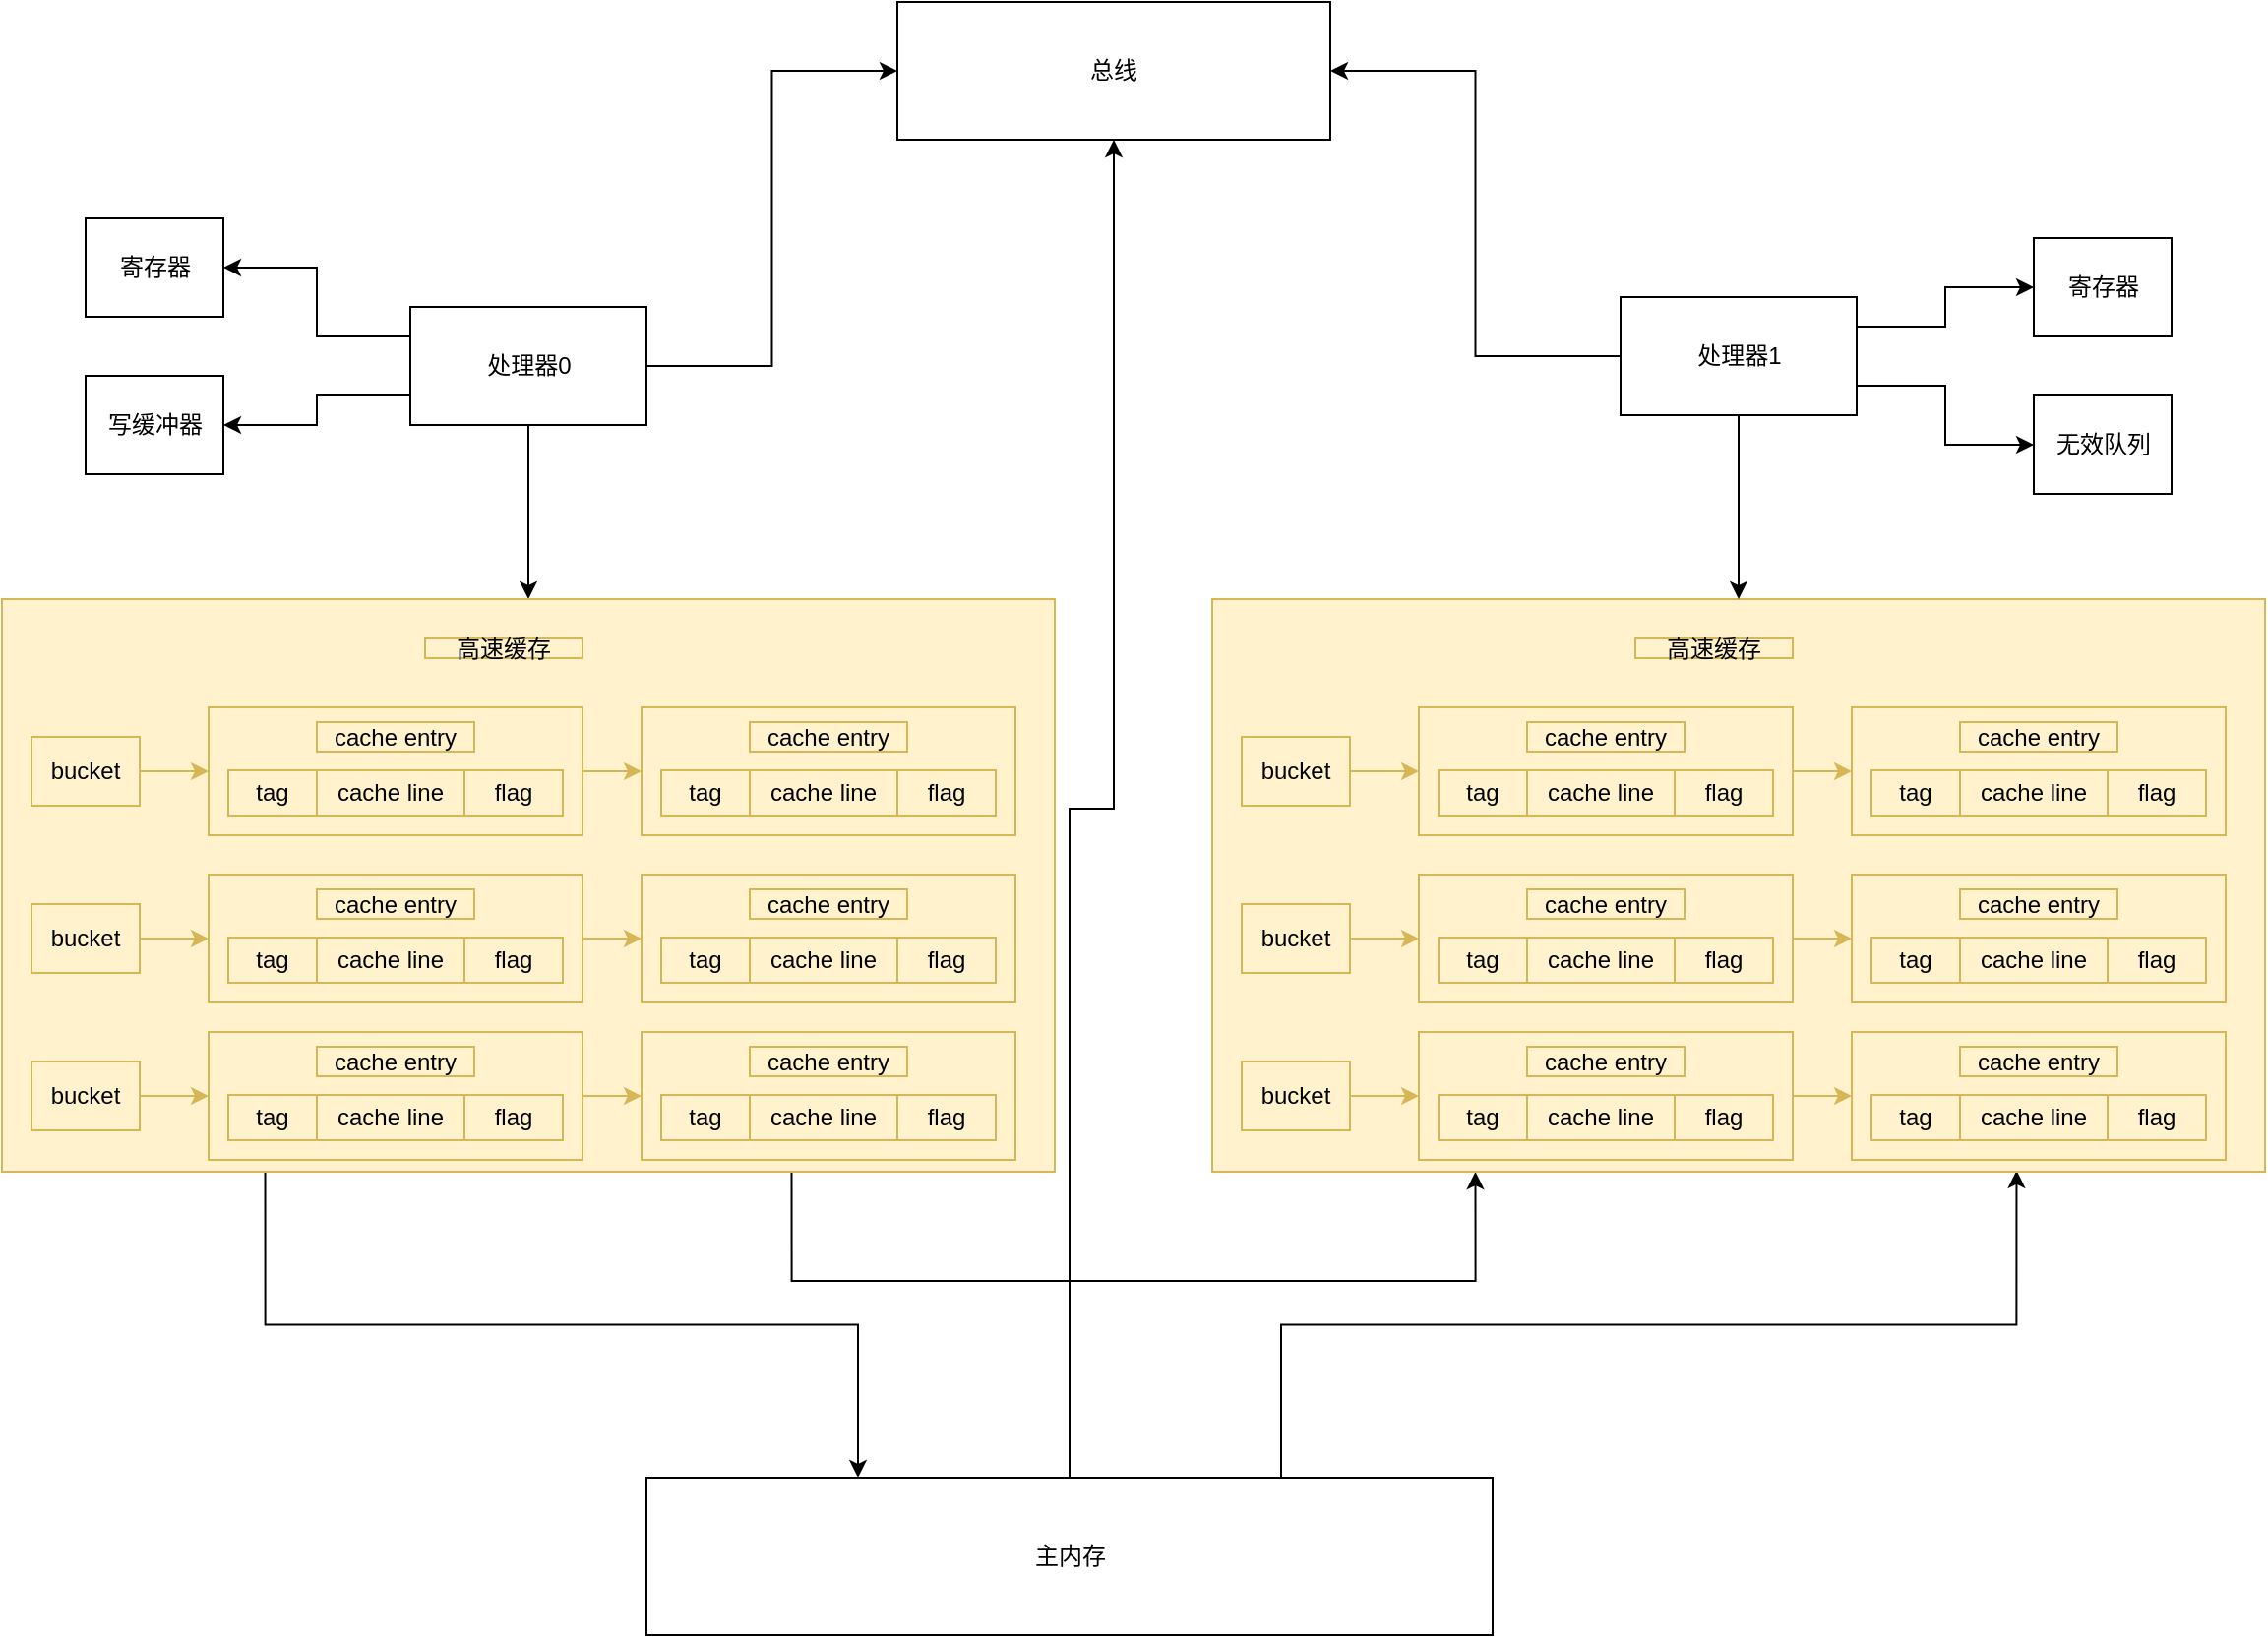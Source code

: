 <mxfile version="12.2.7" type="github" pages="1">
  <diagram id="qkKtIJuSQpfzUgsx-vMu" name="第 1 页">
    <mxGraphModel dx="1422" dy="762" grid="1" gridSize="10" guides="1" tooltips="1" connect="1" arrows="1" fold="1" page="1" pageScale="1" pageWidth="827" pageHeight="1169" math="0" shadow="0">
      <root>
        <mxCell id="0"/>
        <mxCell id="1" parent="0"/>
        <mxCell id="pzOWb0xTZfx2JlrWzjuM-118" style="edgeStyle=orthogonalEdgeStyle;rounded=0;orthogonalLoop=1;jettySize=auto;html=1;" edge="1" parent="1" source="pzOWb0xTZfx2JlrWzjuM-1" target="pzOWb0xTZfx2JlrWzjuM-2">
          <mxGeometry relative="1" as="geometry"/>
        </mxCell>
        <mxCell id="pzOWb0xTZfx2JlrWzjuM-124" style="edgeStyle=orthogonalEdgeStyle;rounded=0;orthogonalLoop=1;jettySize=auto;html=1;entryX=0;entryY=0.5;entryDx=0;entryDy=0;" edge="1" parent="1" source="pzOWb0xTZfx2JlrWzjuM-1" target="pzOWb0xTZfx2JlrWzjuM-117">
          <mxGeometry relative="1" as="geometry"/>
        </mxCell>
        <mxCell id="pzOWb0xTZfx2JlrWzjuM-126" style="edgeStyle=orthogonalEdgeStyle;rounded=0;orthogonalLoop=1;jettySize=auto;html=1;exitX=0;exitY=0.75;exitDx=0;exitDy=0;entryX=1;entryY=0.5;entryDx=0;entryDy=0;" edge="1" parent="1" source="pzOWb0xTZfx2JlrWzjuM-1" target="pzOWb0xTZfx2JlrWzjuM-4">
          <mxGeometry relative="1" as="geometry"/>
        </mxCell>
        <mxCell id="pzOWb0xTZfx2JlrWzjuM-127" style="edgeStyle=orthogonalEdgeStyle;rounded=0;orthogonalLoop=1;jettySize=auto;html=1;exitX=0;exitY=0.25;exitDx=0;exitDy=0;entryX=1;entryY=0.5;entryDx=0;entryDy=0;" edge="1" parent="1" source="pzOWb0xTZfx2JlrWzjuM-1" target="pzOWb0xTZfx2JlrWzjuM-3">
          <mxGeometry relative="1" as="geometry"/>
        </mxCell>
        <mxCell id="pzOWb0xTZfx2JlrWzjuM-1" value="处理器0" style="rounded=0;whiteSpace=wrap;html=1;" vertex="1" parent="1">
          <mxGeometry x="232.5" y="195" width="120" height="60" as="geometry"/>
        </mxCell>
        <mxCell id="pzOWb0xTZfx2JlrWzjuM-119" style="edgeStyle=orthogonalEdgeStyle;rounded=0;orthogonalLoop=1;jettySize=auto;html=1;exitX=0.25;exitY=1;exitDx=0;exitDy=0;entryX=0.25;entryY=0;entryDx=0;entryDy=0;" edge="1" parent="1" source="pzOWb0xTZfx2JlrWzjuM-2" target="pzOWb0xTZfx2JlrWzjuM-5">
          <mxGeometry relative="1" as="geometry"/>
        </mxCell>
        <mxCell id="pzOWb0xTZfx2JlrWzjuM-120" style="edgeStyle=orthogonalEdgeStyle;rounded=0;orthogonalLoop=1;jettySize=auto;html=1;exitX=0.75;exitY=1;exitDx=0;exitDy=0;entryX=0.25;entryY=1;entryDx=0;entryDy=0;" edge="1" parent="1" source="pzOWb0xTZfx2JlrWzjuM-2" target="pzOWb0xTZfx2JlrWzjuM-76">
          <mxGeometry relative="1" as="geometry">
            <Array as="points">
              <mxPoint x="426" y="690"/>
              <mxPoint x="774" y="690"/>
            </Array>
          </mxGeometry>
        </mxCell>
        <mxCell id="pzOWb0xTZfx2JlrWzjuM-2" value="" style="rounded=0;whiteSpace=wrap;html=1;fillColor=#fff2cc;strokeColor=#d6b656;" vertex="1" parent="1">
          <mxGeometry x="25" y="343.5" width="535" height="291" as="geometry"/>
        </mxCell>
        <mxCell id="pzOWb0xTZfx2JlrWzjuM-3" value="寄存器" style="rounded=0;whiteSpace=wrap;html=1;" vertex="1" parent="1">
          <mxGeometry x="67.5" y="150" width="70" height="50" as="geometry"/>
        </mxCell>
        <mxCell id="pzOWb0xTZfx2JlrWzjuM-4" value="写缓冲器" style="rounded=0;whiteSpace=wrap;html=1;" vertex="1" parent="1">
          <mxGeometry x="67.5" y="230" width="70" height="50" as="geometry"/>
        </mxCell>
        <mxCell id="pzOWb0xTZfx2JlrWzjuM-121" style="edgeStyle=orthogonalEdgeStyle;rounded=0;orthogonalLoop=1;jettySize=auto;html=1;exitX=0.75;exitY=0;exitDx=0;exitDy=0;entryX=0.764;entryY=0.998;entryDx=0;entryDy=0;entryPerimeter=0;" edge="1" parent="1" source="pzOWb0xTZfx2JlrWzjuM-5" target="pzOWb0xTZfx2JlrWzjuM-76">
          <mxGeometry relative="1" as="geometry"/>
        </mxCell>
        <mxCell id="pzOWb0xTZfx2JlrWzjuM-132" style="edgeStyle=orthogonalEdgeStyle;rounded=0;orthogonalLoop=1;jettySize=auto;html=1;entryX=0.5;entryY=1;entryDx=0;entryDy=0;" edge="1" parent="1" source="pzOWb0xTZfx2JlrWzjuM-5" target="pzOWb0xTZfx2JlrWzjuM-117">
          <mxGeometry relative="1" as="geometry"/>
        </mxCell>
        <mxCell id="pzOWb0xTZfx2JlrWzjuM-5" value="主内存" style="rounded=0;whiteSpace=wrap;html=1;" vertex="1" parent="1">
          <mxGeometry x="352.5" y="790" width="430" height="80" as="geometry"/>
        </mxCell>
        <mxCell id="pzOWb0xTZfx2JlrWzjuM-6" value="高速缓存" style="text;html=1;strokeColor=#d6b656;fillColor=#fff2cc;align=center;verticalAlign=middle;whiteSpace=wrap;rounded=0;" vertex="1" parent="1">
          <mxGeometry x="240" y="363.5" width="80" height="10" as="geometry"/>
        </mxCell>
        <mxCell id="pzOWb0xTZfx2JlrWzjuM-31" style="edgeStyle=orthogonalEdgeStyle;rounded=0;orthogonalLoop=1;jettySize=auto;html=1;entryX=0;entryY=0.5;entryDx=0;entryDy=0;fillColor=#fff2cc;strokeColor=#d6b656;" edge="1" parent="1" source="pzOWb0xTZfx2JlrWzjuM-7" target="pzOWb0xTZfx2JlrWzjuM-10">
          <mxGeometry relative="1" as="geometry"/>
        </mxCell>
        <mxCell id="pzOWb0xTZfx2JlrWzjuM-7" value="bucket" style="rounded=0;whiteSpace=wrap;html=1;fillColor=#fff2cc;strokeColor=#d6b656;" vertex="1" parent="1">
          <mxGeometry x="40" y="413.5" width="55" height="35" as="geometry"/>
        </mxCell>
        <mxCell id="pzOWb0xTZfx2JlrWzjuM-32" style="edgeStyle=orthogonalEdgeStyle;rounded=0;orthogonalLoop=1;jettySize=auto;html=1;exitX=1;exitY=0.5;exitDx=0;exitDy=0;entryX=0;entryY=0.5;entryDx=0;entryDy=0;fillColor=#fff2cc;strokeColor=#d6b656;" edge="1" parent="1" source="pzOWb0xTZfx2JlrWzjuM-10" target="pzOWb0xTZfx2JlrWzjuM-25">
          <mxGeometry relative="1" as="geometry"/>
        </mxCell>
        <mxCell id="pzOWb0xTZfx2JlrWzjuM-10" value="" style="rounded=0;whiteSpace=wrap;html=1;fillColor=#fff2cc;strokeColor=#d6b656;" vertex="1" parent="1">
          <mxGeometry x="130" y="398.5" width="190" height="65" as="geometry"/>
        </mxCell>
        <mxCell id="pzOWb0xTZfx2JlrWzjuM-11" value="cache entry" style="text;html=1;strokeColor=#d6b656;fillColor=#fff2cc;align=center;verticalAlign=middle;whiteSpace=wrap;rounded=0;" vertex="1" parent="1">
          <mxGeometry x="185" y="406" width="80" height="15" as="geometry"/>
        </mxCell>
        <mxCell id="pzOWb0xTZfx2JlrWzjuM-16" value="tag" style="rounded=0;whiteSpace=wrap;html=1;fillColor=#fff2cc;strokeColor=#d6b656;" vertex="1" parent="1">
          <mxGeometry x="140" y="430.5" width="45" height="23" as="geometry"/>
        </mxCell>
        <mxCell id="pzOWb0xTZfx2JlrWzjuM-18" value="cache line" style="rounded=0;whiteSpace=wrap;html=1;fillColor=#fff2cc;strokeColor=#d6b656;" vertex="1" parent="1">
          <mxGeometry x="185" y="430.5" width="75" height="23" as="geometry"/>
        </mxCell>
        <mxCell id="pzOWb0xTZfx2JlrWzjuM-19" value="flag" style="rounded=0;whiteSpace=wrap;html=1;fillColor=#fff2cc;strokeColor=#d6b656;" vertex="1" parent="1">
          <mxGeometry x="260" y="430.5" width="50" height="23" as="geometry"/>
        </mxCell>
        <mxCell id="pzOWb0xTZfx2JlrWzjuM-25" value="" style="rounded=0;whiteSpace=wrap;html=1;fillColor=#fff2cc;strokeColor=#d6b656;" vertex="1" parent="1">
          <mxGeometry x="350" y="398.5" width="190" height="65" as="geometry"/>
        </mxCell>
        <mxCell id="pzOWb0xTZfx2JlrWzjuM-26" value="cache entry" style="text;html=1;strokeColor=#d6b656;fillColor=#fff2cc;align=center;verticalAlign=middle;whiteSpace=wrap;rounded=0;" vertex="1" parent="1">
          <mxGeometry x="405" y="406" width="80" height="15" as="geometry"/>
        </mxCell>
        <mxCell id="pzOWb0xTZfx2JlrWzjuM-27" value="tag" style="rounded=0;whiteSpace=wrap;html=1;fillColor=#fff2cc;strokeColor=#d6b656;" vertex="1" parent="1">
          <mxGeometry x="360" y="430.5" width="45" height="23" as="geometry"/>
        </mxCell>
        <mxCell id="pzOWb0xTZfx2JlrWzjuM-28" value="cache line" style="rounded=0;whiteSpace=wrap;html=1;fillColor=#fff2cc;strokeColor=#d6b656;" vertex="1" parent="1">
          <mxGeometry x="405" y="430.5" width="75" height="23" as="geometry"/>
        </mxCell>
        <mxCell id="pzOWb0xTZfx2JlrWzjuM-29" value="flag" style="rounded=0;whiteSpace=wrap;html=1;fillColor=#fff2cc;strokeColor=#d6b656;" vertex="1" parent="1">
          <mxGeometry x="480" y="430.5" width="50" height="23" as="geometry"/>
        </mxCell>
        <mxCell id="pzOWb0xTZfx2JlrWzjuM-49" style="edgeStyle=orthogonalEdgeStyle;rounded=0;orthogonalLoop=1;jettySize=auto;html=1;entryX=0;entryY=0.5;entryDx=0;entryDy=0;fillColor=#fff2cc;strokeColor=#d6b656;" edge="1" parent="1" source="pzOWb0xTZfx2JlrWzjuM-50" target="pzOWb0xTZfx2JlrWzjuM-52">
          <mxGeometry relative="1" as="geometry"/>
        </mxCell>
        <mxCell id="pzOWb0xTZfx2JlrWzjuM-50" value="bucket" style="rounded=0;whiteSpace=wrap;html=1;fillColor=#fff2cc;strokeColor=#d6b656;" vertex="1" parent="1">
          <mxGeometry x="40" y="498.5" width="55" height="35" as="geometry"/>
        </mxCell>
        <mxCell id="pzOWb0xTZfx2JlrWzjuM-51" style="edgeStyle=orthogonalEdgeStyle;rounded=0;orthogonalLoop=1;jettySize=auto;html=1;exitX=1;exitY=0.5;exitDx=0;exitDy=0;entryX=0;entryY=0.5;entryDx=0;entryDy=0;fillColor=#fff2cc;strokeColor=#d6b656;" edge="1" parent="1" source="pzOWb0xTZfx2JlrWzjuM-52" target="pzOWb0xTZfx2JlrWzjuM-57">
          <mxGeometry relative="1" as="geometry"/>
        </mxCell>
        <mxCell id="pzOWb0xTZfx2JlrWzjuM-52" value="" style="rounded=0;whiteSpace=wrap;html=1;fillColor=#fff2cc;strokeColor=#d6b656;" vertex="1" parent="1">
          <mxGeometry x="130" y="483.5" width="190" height="65" as="geometry"/>
        </mxCell>
        <mxCell id="pzOWb0xTZfx2JlrWzjuM-53" value="cache entry" style="text;html=1;strokeColor=#d6b656;fillColor=#fff2cc;align=center;verticalAlign=middle;whiteSpace=wrap;rounded=0;" vertex="1" parent="1">
          <mxGeometry x="185" y="491" width="80" height="15" as="geometry"/>
        </mxCell>
        <mxCell id="pzOWb0xTZfx2JlrWzjuM-54" value="tag" style="rounded=0;whiteSpace=wrap;html=1;fillColor=#fff2cc;strokeColor=#d6b656;" vertex="1" parent="1">
          <mxGeometry x="140" y="515.5" width="45" height="23" as="geometry"/>
        </mxCell>
        <mxCell id="pzOWb0xTZfx2JlrWzjuM-55" value="cache line" style="rounded=0;whiteSpace=wrap;html=1;fillColor=#fff2cc;strokeColor=#d6b656;" vertex="1" parent="1">
          <mxGeometry x="185" y="515.5" width="75" height="23" as="geometry"/>
        </mxCell>
        <mxCell id="pzOWb0xTZfx2JlrWzjuM-56" value="flag" style="rounded=0;whiteSpace=wrap;html=1;fillColor=#fff2cc;strokeColor=#d6b656;" vertex="1" parent="1">
          <mxGeometry x="260" y="515.5" width="50" height="23" as="geometry"/>
        </mxCell>
        <mxCell id="pzOWb0xTZfx2JlrWzjuM-57" value="" style="rounded=0;whiteSpace=wrap;html=1;fillColor=#fff2cc;strokeColor=#d6b656;" vertex="1" parent="1">
          <mxGeometry x="350" y="483.5" width="190" height="65" as="geometry"/>
        </mxCell>
        <mxCell id="pzOWb0xTZfx2JlrWzjuM-58" value="cache entry" style="text;html=1;strokeColor=#d6b656;fillColor=#fff2cc;align=center;verticalAlign=middle;whiteSpace=wrap;rounded=0;" vertex="1" parent="1">
          <mxGeometry x="405" y="491" width="80" height="15" as="geometry"/>
        </mxCell>
        <mxCell id="pzOWb0xTZfx2JlrWzjuM-59" value="tag" style="rounded=0;whiteSpace=wrap;html=1;fillColor=#fff2cc;strokeColor=#d6b656;" vertex="1" parent="1">
          <mxGeometry x="360" y="515.5" width="45" height="23" as="geometry"/>
        </mxCell>
        <mxCell id="pzOWb0xTZfx2JlrWzjuM-60" value="cache line" style="rounded=0;whiteSpace=wrap;html=1;fillColor=#fff2cc;strokeColor=#d6b656;" vertex="1" parent="1">
          <mxGeometry x="405" y="515.5" width="75" height="23" as="geometry"/>
        </mxCell>
        <mxCell id="pzOWb0xTZfx2JlrWzjuM-61" value="flag" style="rounded=0;whiteSpace=wrap;html=1;fillColor=#fff2cc;strokeColor=#d6b656;" vertex="1" parent="1">
          <mxGeometry x="480" y="515.5" width="50" height="23" as="geometry"/>
        </mxCell>
        <mxCell id="pzOWb0xTZfx2JlrWzjuM-62" style="edgeStyle=orthogonalEdgeStyle;rounded=0;orthogonalLoop=1;jettySize=auto;html=1;entryX=0;entryY=0.5;entryDx=0;entryDy=0;fillColor=#fff2cc;strokeColor=#d6b656;" edge="1" parent="1" source="pzOWb0xTZfx2JlrWzjuM-63" target="pzOWb0xTZfx2JlrWzjuM-65">
          <mxGeometry relative="1" as="geometry"/>
        </mxCell>
        <mxCell id="pzOWb0xTZfx2JlrWzjuM-63" value="bucket" style="rounded=0;whiteSpace=wrap;html=1;fillColor=#fff2cc;strokeColor=#d6b656;" vertex="1" parent="1">
          <mxGeometry x="40" y="578.5" width="55" height="35" as="geometry"/>
        </mxCell>
        <mxCell id="pzOWb0xTZfx2JlrWzjuM-64" style="edgeStyle=orthogonalEdgeStyle;rounded=0;orthogonalLoop=1;jettySize=auto;html=1;exitX=1;exitY=0.5;exitDx=0;exitDy=0;entryX=0;entryY=0.5;entryDx=0;entryDy=0;fillColor=#fff2cc;strokeColor=#d6b656;" edge="1" parent="1" source="pzOWb0xTZfx2JlrWzjuM-65" target="pzOWb0xTZfx2JlrWzjuM-70">
          <mxGeometry relative="1" as="geometry"/>
        </mxCell>
        <mxCell id="pzOWb0xTZfx2JlrWzjuM-65" value="" style="rounded=0;whiteSpace=wrap;html=1;fillColor=#fff2cc;strokeColor=#d6b656;" vertex="1" parent="1">
          <mxGeometry x="130" y="563.5" width="190" height="65" as="geometry"/>
        </mxCell>
        <mxCell id="pzOWb0xTZfx2JlrWzjuM-66" value="cache entry" style="text;html=1;strokeColor=#d6b656;fillColor=#fff2cc;align=center;verticalAlign=middle;whiteSpace=wrap;rounded=0;" vertex="1" parent="1">
          <mxGeometry x="185" y="571" width="80" height="15" as="geometry"/>
        </mxCell>
        <mxCell id="pzOWb0xTZfx2JlrWzjuM-67" value="tag" style="rounded=0;whiteSpace=wrap;html=1;fillColor=#fff2cc;strokeColor=#d6b656;" vertex="1" parent="1">
          <mxGeometry x="140" y="595.5" width="45" height="23" as="geometry"/>
        </mxCell>
        <mxCell id="pzOWb0xTZfx2JlrWzjuM-68" value="cache line" style="rounded=0;whiteSpace=wrap;html=1;fillColor=#fff2cc;strokeColor=#d6b656;" vertex="1" parent="1">
          <mxGeometry x="185" y="595.5" width="75" height="23" as="geometry"/>
        </mxCell>
        <mxCell id="pzOWb0xTZfx2JlrWzjuM-69" value="flag" style="rounded=0;whiteSpace=wrap;html=1;fillColor=#fff2cc;strokeColor=#d6b656;" vertex="1" parent="1">
          <mxGeometry x="260" y="595.5" width="50" height="23" as="geometry"/>
        </mxCell>
        <mxCell id="pzOWb0xTZfx2JlrWzjuM-70" value="" style="rounded=0;whiteSpace=wrap;html=1;fillColor=#fff2cc;strokeColor=#d6b656;" vertex="1" parent="1">
          <mxGeometry x="350" y="563.5" width="190" height="65" as="geometry"/>
        </mxCell>
        <mxCell id="pzOWb0xTZfx2JlrWzjuM-71" value="cache entry" style="text;html=1;strokeColor=#d6b656;fillColor=#fff2cc;align=center;verticalAlign=middle;whiteSpace=wrap;rounded=0;" vertex="1" parent="1">
          <mxGeometry x="405" y="571" width="80" height="15" as="geometry"/>
        </mxCell>
        <mxCell id="pzOWb0xTZfx2JlrWzjuM-72" value="tag" style="rounded=0;whiteSpace=wrap;html=1;fillColor=#fff2cc;strokeColor=#d6b656;" vertex="1" parent="1">
          <mxGeometry x="360" y="595.5" width="45" height="23" as="geometry"/>
        </mxCell>
        <mxCell id="pzOWb0xTZfx2JlrWzjuM-73" value="cache line" style="rounded=0;whiteSpace=wrap;html=1;fillColor=#fff2cc;strokeColor=#d6b656;" vertex="1" parent="1">
          <mxGeometry x="405" y="595.5" width="75" height="23" as="geometry"/>
        </mxCell>
        <mxCell id="pzOWb0xTZfx2JlrWzjuM-74" value="flag" style="rounded=0;whiteSpace=wrap;html=1;fillColor=#fff2cc;strokeColor=#d6b656;" vertex="1" parent="1">
          <mxGeometry x="480" y="595.5" width="50" height="23" as="geometry"/>
        </mxCell>
        <mxCell id="pzOWb0xTZfx2JlrWzjuM-76" value="" style="rounded=0;whiteSpace=wrap;html=1;fillColor=#fff2cc;strokeColor=#d6b656;" vertex="1" parent="1">
          <mxGeometry x="640" y="343.5" width="535" height="291" as="geometry"/>
        </mxCell>
        <mxCell id="pzOWb0xTZfx2JlrWzjuM-77" value="高速缓存" style="text;html=1;strokeColor=#d6b656;fillColor=#fff2cc;align=center;verticalAlign=middle;whiteSpace=wrap;rounded=0;" vertex="1" parent="1">
          <mxGeometry x="855" y="363.5" width="80" height="10" as="geometry"/>
        </mxCell>
        <mxCell id="pzOWb0xTZfx2JlrWzjuM-78" style="edgeStyle=orthogonalEdgeStyle;rounded=0;orthogonalLoop=1;jettySize=auto;html=1;entryX=0;entryY=0.5;entryDx=0;entryDy=0;fillColor=#fff2cc;strokeColor=#d6b656;" edge="1" parent="1" source="pzOWb0xTZfx2JlrWzjuM-79" target="pzOWb0xTZfx2JlrWzjuM-81">
          <mxGeometry relative="1" as="geometry"/>
        </mxCell>
        <mxCell id="pzOWb0xTZfx2JlrWzjuM-79" value="bucket" style="rounded=0;whiteSpace=wrap;html=1;fillColor=#fff2cc;strokeColor=#d6b656;" vertex="1" parent="1">
          <mxGeometry x="655" y="413.5" width="55" height="35" as="geometry"/>
        </mxCell>
        <mxCell id="pzOWb0xTZfx2JlrWzjuM-80" style="edgeStyle=orthogonalEdgeStyle;rounded=0;orthogonalLoop=1;jettySize=auto;html=1;exitX=1;exitY=0.5;exitDx=0;exitDy=0;entryX=0;entryY=0.5;entryDx=0;entryDy=0;fillColor=#fff2cc;strokeColor=#d6b656;" edge="1" parent="1" source="pzOWb0xTZfx2JlrWzjuM-81" target="pzOWb0xTZfx2JlrWzjuM-86">
          <mxGeometry relative="1" as="geometry"/>
        </mxCell>
        <mxCell id="pzOWb0xTZfx2JlrWzjuM-81" value="" style="rounded=0;whiteSpace=wrap;html=1;fillColor=#fff2cc;strokeColor=#d6b656;" vertex="1" parent="1">
          <mxGeometry x="745" y="398.5" width="190" height="65" as="geometry"/>
        </mxCell>
        <mxCell id="pzOWb0xTZfx2JlrWzjuM-82" value="cache entry" style="text;html=1;strokeColor=#d6b656;fillColor=#fff2cc;align=center;verticalAlign=middle;whiteSpace=wrap;rounded=0;" vertex="1" parent="1">
          <mxGeometry x="800" y="406" width="80" height="15" as="geometry"/>
        </mxCell>
        <mxCell id="pzOWb0xTZfx2JlrWzjuM-83" value="tag" style="rounded=0;whiteSpace=wrap;html=1;fillColor=#fff2cc;strokeColor=#d6b656;" vertex="1" parent="1">
          <mxGeometry x="755" y="430.5" width="45" height="23" as="geometry"/>
        </mxCell>
        <mxCell id="pzOWb0xTZfx2JlrWzjuM-84" value="cache line" style="rounded=0;whiteSpace=wrap;html=1;fillColor=#fff2cc;strokeColor=#d6b656;" vertex="1" parent="1">
          <mxGeometry x="800" y="430.5" width="75" height="23" as="geometry"/>
        </mxCell>
        <mxCell id="pzOWb0xTZfx2JlrWzjuM-85" value="flag" style="rounded=0;whiteSpace=wrap;html=1;fillColor=#fff2cc;strokeColor=#d6b656;" vertex="1" parent="1">
          <mxGeometry x="875" y="430.5" width="50" height="23" as="geometry"/>
        </mxCell>
        <mxCell id="pzOWb0xTZfx2JlrWzjuM-86" value="" style="rounded=0;whiteSpace=wrap;html=1;fillColor=#fff2cc;strokeColor=#d6b656;" vertex="1" parent="1">
          <mxGeometry x="965" y="398.5" width="190" height="65" as="geometry"/>
        </mxCell>
        <mxCell id="pzOWb0xTZfx2JlrWzjuM-87" value="cache entry" style="text;html=1;strokeColor=#d6b656;fillColor=#fff2cc;align=center;verticalAlign=middle;whiteSpace=wrap;rounded=0;" vertex="1" parent="1">
          <mxGeometry x="1020" y="406" width="80" height="15" as="geometry"/>
        </mxCell>
        <mxCell id="pzOWb0xTZfx2JlrWzjuM-88" value="tag" style="rounded=0;whiteSpace=wrap;html=1;fillColor=#fff2cc;strokeColor=#d6b656;" vertex="1" parent="1">
          <mxGeometry x="975" y="430.5" width="45" height="23" as="geometry"/>
        </mxCell>
        <mxCell id="pzOWb0xTZfx2JlrWzjuM-89" value="cache line" style="rounded=0;whiteSpace=wrap;html=1;fillColor=#fff2cc;strokeColor=#d6b656;" vertex="1" parent="1">
          <mxGeometry x="1020" y="430.5" width="75" height="23" as="geometry"/>
        </mxCell>
        <mxCell id="pzOWb0xTZfx2JlrWzjuM-90" value="flag" style="rounded=0;whiteSpace=wrap;html=1;fillColor=#fff2cc;strokeColor=#d6b656;" vertex="1" parent="1">
          <mxGeometry x="1095" y="430.5" width="50" height="23" as="geometry"/>
        </mxCell>
        <mxCell id="pzOWb0xTZfx2JlrWzjuM-91" style="edgeStyle=orthogonalEdgeStyle;rounded=0;orthogonalLoop=1;jettySize=auto;html=1;entryX=0;entryY=0.5;entryDx=0;entryDy=0;fillColor=#fff2cc;strokeColor=#d6b656;" edge="1" parent="1" source="pzOWb0xTZfx2JlrWzjuM-92" target="pzOWb0xTZfx2JlrWzjuM-94">
          <mxGeometry relative="1" as="geometry"/>
        </mxCell>
        <mxCell id="pzOWb0xTZfx2JlrWzjuM-92" value="bucket" style="rounded=0;whiteSpace=wrap;html=1;fillColor=#fff2cc;strokeColor=#d6b656;" vertex="1" parent="1">
          <mxGeometry x="655" y="498.5" width="55" height="35" as="geometry"/>
        </mxCell>
        <mxCell id="pzOWb0xTZfx2JlrWzjuM-93" style="edgeStyle=orthogonalEdgeStyle;rounded=0;orthogonalLoop=1;jettySize=auto;html=1;exitX=1;exitY=0.5;exitDx=0;exitDy=0;entryX=0;entryY=0.5;entryDx=0;entryDy=0;fillColor=#fff2cc;strokeColor=#d6b656;" edge="1" parent="1" source="pzOWb0xTZfx2JlrWzjuM-94" target="pzOWb0xTZfx2JlrWzjuM-99">
          <mxGeometry relative="1" as="geometry"/>
        </mxCell>
        <mxCell id="pzOWb0xTZfx2JlrWzjuM-94" value="" style="rounded=0;whiteSpace=wrap;html=1;fillColor=#fff2cc;strokeColor=#d6b656;" vertex="1" parent="1">
          <mxGeometry x="745" y="483.5" width="190" height="65" as="geometry"/>
        </mxCell>
        <mxCell id="pzOWb0xTZfx2JlrWzjuM-95" value="cache entry" style="text;html=1;strokeColor=#d6b656;fillColor=#fff2cc;align=center;verticalAlign=middle;whiteSpace=wrap;rounded=0;" vertex="1" parent="1">
          <mxGeometry x="800" y="491" width="80" height="15" as="geometry"/>
        </mxCell>
        <mxCell id="pzOWb0xTZfx2JlrWzjuM-96" value="tag" style="rounded=0;whiteSpace=wrap;html=1;fillColor=#fff2cc;strokeColor=#d6b656;" vertex="1" parent="1">
          <mxGeometry x="755" y="515.5" width="45" height="23" as="geometry"/>
        </mxCell>
        <mxCell id="pzOWb0xTZfx2JlrWzjuM-97" value="cache line" style="rounded=0;whiteSpace=wrap;html=1;fillColor=#fff2cc;strokeColor=#d6b656;" vertex="1" parent="1">
          <mxGeometry x="800" y="515.5" width="75" height="23" as="geometry"/>
        </mxCell>
        <mxCell id="pzOWb0xTZfx2JlrWzjuM-98" value="flag" style="rounded=0;whiteSpace=wrap;html=1;fillColor=#fff2cc;strokeColor=#d6b656;" vertex="1" parent="1">
          <mxGeometry x="875" y="515.5" width="50" height="23" as="geometry"/>
        </mxCell>
        <mxCell id="pzOWb0xTZfx2JlrWzjuM-99" value="" style="rounded=0;whiteSpace=wrap;html=1;fillColor=#fff2cc;strokeColor=#d6b656;" vertex="1" parent="1">
          <mxGeometry x="965" y="483.5" width="190" height="65" as="geometry"/>
        </mxCell>
        <mxCell id="pzOWb0xTZfx2JlrWzjuM-100" value="cache entry" style="text;html=1;strokeColor=#d6b656;fillColor=#fff2cc;align=center;verticalAlign=middle;whiteSpace=wrap;rounded=0;" vertex="1" parent="1">
          <mxGeometry x="1020" y="491" width="80" height="15" as="geometry"/>
        </mxCell>
        <mxCell id="pzOWb0xTZfx2JlrWzjuM-101" value="tag" style="rounded=0;whiteSpace=wrap;html=1;fillColor=#fff2cc;strokeColor=#d6b656;" vertex="1" parent="1">
          <mxGeometry x="975" y="515.5" width="45" height="23" as="geometry"/>
        </mxCell>
        <mxCell id="pzOWb0xTZfx2JlrWzjuM-102" value="cache line" style="rounded=0;whiteSpace=wrap;html=1;fillColor=#fff2cc;strokeColor=#d6b656;" vertex="1" parent="1">
          <mxGeometry x="1020" y="515.5" width="75" height="23" as="geometry"/>
        </mxCell>
        <mxCell id="pzOWb0xTZfx2JlrWzjuM-103" value="flag" style="rounded=0;whiteSpace=wrap;html=1;fillColor=#fff2cc;strokeColor=#d6b656;" vertex="1" parent="1">
          <mxGeometry x="1095" y="515.5" width="50" height="23" as="geometry"/>
        </mxCell>
        <mxCell id="pzOWb0xTZfx2JlrWzjuM-104" style="edgeStyle=orthogonalEdgeStyle;rounded=0;orthogonalLoop=1;jettySize=auto;html=1;entryX=0;entryY=0.5;entryDx=0;entryDy=0;fillColor=#fff2cc;strokeColor=#d6b656;" edge="1" parent="1" source="pzOWb0xTZfx2JlrWzjuM-105" target="pzOWb0xTZfx2JlrWzjuM-107">
          <mxGeometry relative="1" as="geometry"/>
        </mxCell>
        <mxCell id="pzOWb0xTZfx2JlrWzjuM-105" value="bucket" style="rounded=0;whiteSpace=wrap;html=1;fillColor=#fff2cc;strokeColor=#d6b656;" vertex="1" parent="1">
          <mxGeometry x="655" y="578.5" width="55" height="35" as="geometry"/>
        </mxCell>
        <mxCell id="pzOWb0xTZfx2JlrWzjuM-106" style="edgeStyle=orthogonalEdgeStyle;rounded=0;orthogonalLoop=1;jettySize=auto;html=1;exitX=1;exitY=0.5;exitDx=0;exitDy=0;entryX=0;entryY=0.5;entryDx=0;entryDy=0;fillColor=#fff2cc;strokeColor=#d6b656;" edge="1" parent="1" source="pzOWb0xTZfx2JlrWzjuM-107" target="pzOWb0xTZfx2JlrWzjuM-112">
          <mxGeometry relative="1" as="geometry"/>
        </mxCell>
        <mxCell id="pzOWb0xTZfx2JlrWzjuM-107" value="" style="rounded=0;whiteSpace=wrap;html=1;fillColor=#fff2cc;strokeColor=#d6b656;" vertex="1" parent="1">
          <mxGeometry x="745" y="563.5" width="190" height="65" as="geometry"/>
        </mxCell>
        <mxCell id="pzOWb0xTZfx2JlrWzjuM-108" value="cache entry" style="text;html=1;strokeColor=#d6b656;fillColor=#fff2cc;align=center;verticalAlign=middle;whiteSpace=wrap;rounded=0;" vertex="1" parent="1">
          <mxGeometry x="800" y="571" width="80" height="15" as="geometry"/>
        </mxCell>
        <mxCell id="pzOWb0xTZfx2JlrWzjuM-109" value="tag" style="rounded=0;whiteSpace=wrap;html=1;fillColor=#fff2cc;strokeColor=#d6b656;" vertex="1" parent="1">
          <mxGeometry x="755" y="595.5" width="45" height="23" as="geometry"/>
        </mxCell>
        <mxCell id="pzOWb0xTZfx2JlrWzjuM-110" value="cache line" style="rounded=0;whiteSpace=wrap;html=1;fillColor=#fff2cc;strokeColor=#d6b656;" vertex="1" parent="1">
          <mxGeometry x="800" y="595.5" width="75" height="23" as="geometry"/>
        </mxCell>
        <mxCell id="pzOWb0xTZfx2JlrWzjuM-111" value="flag" style="rounded=0;whiteSpace=wrap;html=1;fillColor=#fff2cc;strokeColor=#d6b656;" vertex="1" parent="1">
          <mxGeometry x="875" y="595.5" width="50" height="23" as="geometry"/>
        </mxCell>
        <mxCell id="pzOWb0xTZfx2JlrWzjuM-112" value="" style="rounded=0;whiteSpace=wrap;html=1;fillColor=#fff2cc;strokeColor=#d6b656;" vertex="1" parent="1">
          <mxGeometry x="965" y="563.5" width="190" height="65" as="geometry"/>
        </mxCell>
        <mxCell id="pzOWb0xTZfx2JlrWzjuM-113" value="cache entry" style="text;html=1;strokeColor=#d6b656;fillColor=#fff2cc;align=center;verticalAlign=middle;whiteSpace=wrap;rounded=0;" vertex="1" parent="1">
          <mxGeometry x="1020" y="571" width="80" height="15" as="geometry"/>
        </mxCell>
        <mxCell id="pzOWb0xTZfx2JlrWzjuM-114" value="tag" style="rounded=0;whiteSpace=wrap;html=1;fillColor=#fff2cc;strokeColor=#d6b656;" vertex="1" parent="1">
          <mxGeometry x="975" y="595.5" width="45" height="23" as="geometry"/>
        </mxCell>
        <mxCell id="pzOWb0xTZfx2JlrWzjuM-115" value="cache line" style="rounded=0;whiteSpace=wrap;html=1;fillColor=#fff2cc;strokeColor=#d6b656;" vertex="1" parent="1">
          <mxGeometry x="1020" y="595.5" width="75" height="23" as="geometry"/>
        </mxCell>
        <mxCell id="pzOWb0xTZfx2JlrWzjuM-116" value="flag" style="rounded=0;whiteSpace=wrap;html=1;fillColor=#fff2cc;strokeColor=#d6b656;" vertex="1" parent="1">
          <mxGeometry x="1095" y="595.5" width="50" height="23" as="geometry"/>
        </mxCell>
        <mxCell id="pzOWb0xTZfx2JlrWzjuM-117" value="总线" style="rounded=0;whiteSpace=wrap;html=1;" vertex="1" parent="1">
          <mxGeometry x="480" y="40" width="220" height="70" as="geometry"/>
        </mxCell>
        <mxCell id="pzOWb0xTZfx2JlrWzjuM-123" style="edgeStyle=orthogonalEdgeStyle;rounded=0;orthogonalLoop=1;jettySize=auto;html=1;entryX=0.5;entryY=0;entryDx=0;entryDy=0;" edge="1" parent="1" source="pzOWb0xTZfx2JlrWzjuM-122" target="pzOWb0xTZfx2JlrWzjuM-76">
          <mxGeometry relative="1" as="geometry"/>
        </mxCell>
        <mxCell id="pzOWb0xTZfx2JlrWzjuM-125" style="edgeStyle=orthogonalEdgeStyle;rounded=0;orthogonalLoop=1;jettySize=auto;html=1;entryX=1;entryY=0.5;entryDx=0;entryDy=0;" edge="1" parent="1" source="pzOWb0xTZfx2JlrWzjuM-122" target="pzOWb0xTZfx2JlrWzjuM-117">
          <mxGeometry relative="1" as="geometry"/>
        </mxCell>
        <mxCell id="pzOWb0xTZfx2JlrWzjuM-133" style="edgeStyle=orthogonalEdgeStyle;rounded=0;orthogonalLoop=1;jettySize=auto;html=1;exitX=1;exitY=0.75;exitDx=0;exitDy=0;entryX=0;entryY=0.5;entryDx=0;entryDy=0;" edge="1" parent="1" source="pzOWb0xTZfx2JlrWzjuM-122" target="pzOWb0xTZfx2JlrWzjuM-130">
          <mxGeometry relative="1" as="geometry"/>
        </mxCell>
        <mxCell id="pzOWb0xTZfx2JlrWzjuM-134" style="edgeStyle=orthogonalEdgeStyle;rounded=0;orthogonalLoop=1;jettySize=auto;html=1;exitX=1;exitY=0.25;exitDx=0;exitDy=0;entryX=0;entryY=0.5;entryDx=0;entryDy=0;" edge="1" parent="1" source="pzOWb0xTZfx2JlrWzjuM-122" target="pzOWb0xTZfx2JlrWzjuM-129">
          <mxGeometry relative="1" as="geometry"/>
        </mxCell>
        <mxCell id="pzOWb0xTZfx2JlrWzjuM-122" value="处理器1" style="rounded=0;whiteSpace=wrap;html=1;" vertex="1" parent="1">
          <mxGeometry x="847.5" y="190" width="120" height="60" as="geometry"/>
        </mxCell>
        <mxCell id="pzOWb0xTZfx2JlrWzjuM-129" value="寄存器" style="rounded=0;whiteSpace=wrap;html=1;" vertex="1" parent="1">
          <mxGeometry x="1057.5" y="160" width="70" height="50" as="geometry"/>
        </mxCell>
        <mxCell id="pzOWb0xTZfx2JlrWzjuM-130" value="无效队列" style="rounded=0;whiteSpace=wrap;html=1;" vertex="1" parent="1">
          <mxGeometry x="1057.5" y="240" width="70" height="50" as="geometry"/>
        </mxCell>
      </root>
    </mxGraphModel>
  </diagram>
</mxfile>

